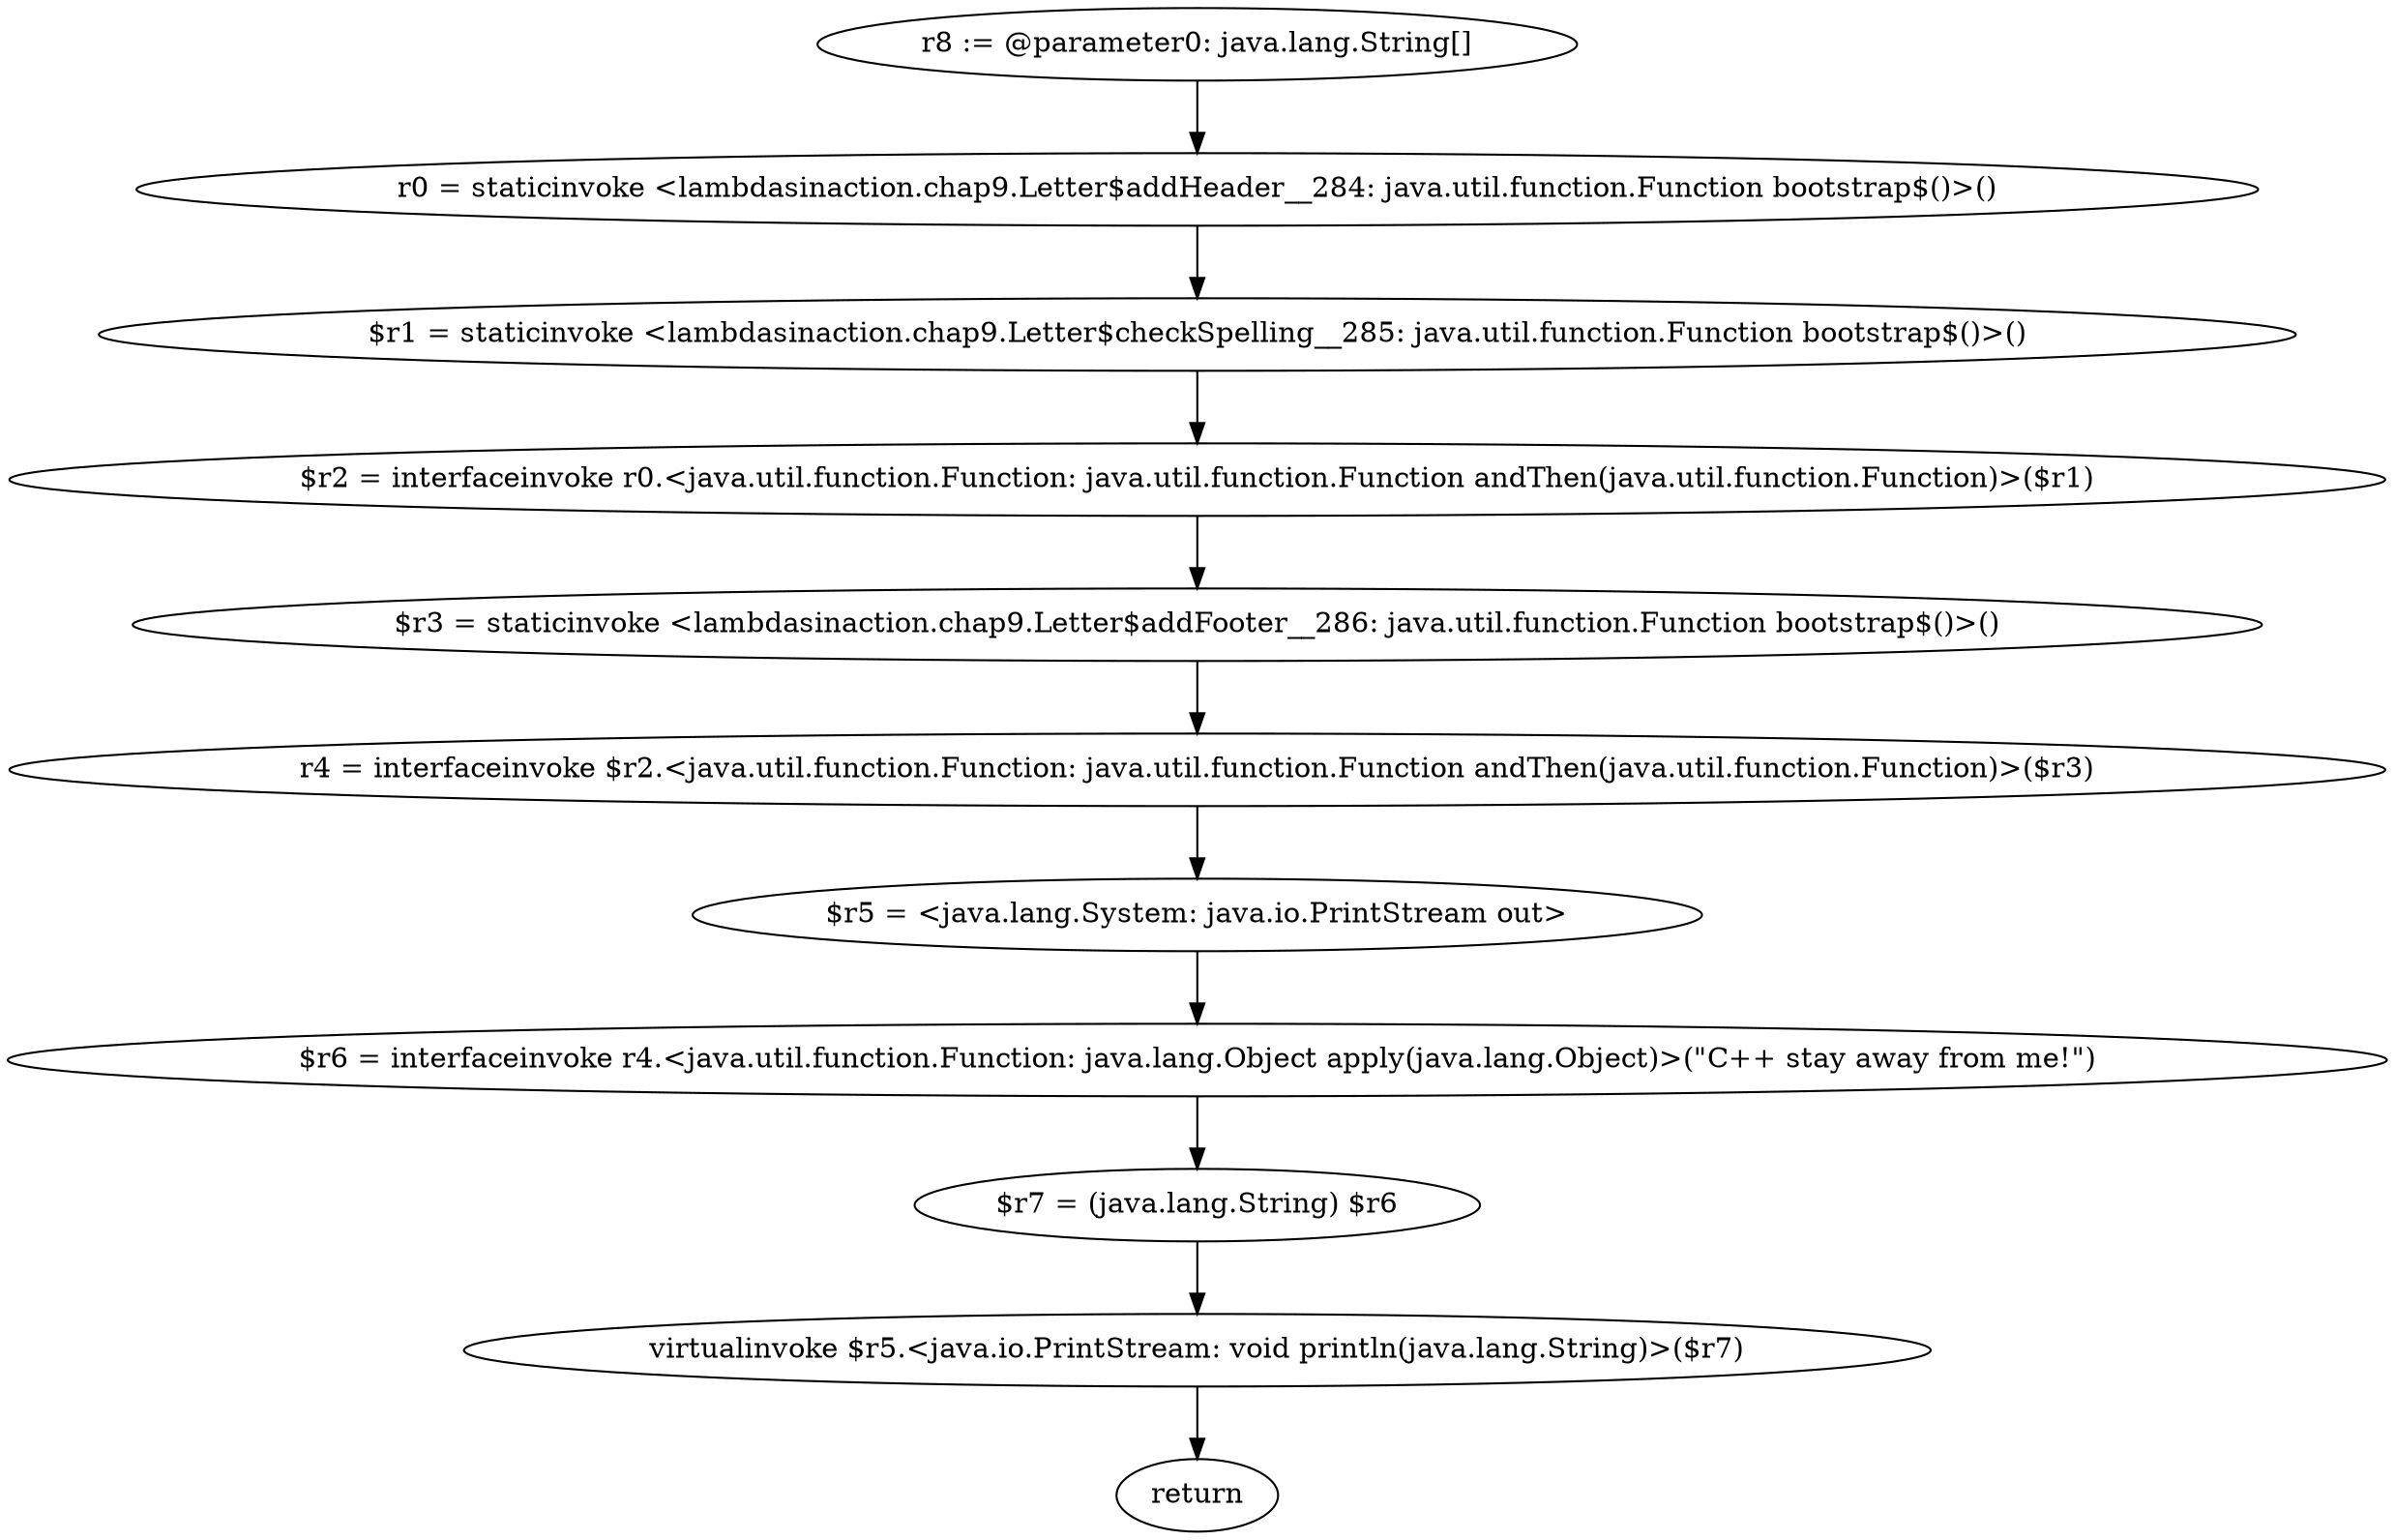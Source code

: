 digraph "unitGraph" {
    "r8 := @parameter0: java.lang.String[]"
    "r0 = staticinvoke <lambdasinaction.chap9.Letter$addHeader__284: java.util.function.Function bootstrap$()>()"
    "$r1 = staticinvoke <lambdasinaction.chap9.Letter$checkSpelling__285: java.util.function.Function bootstrap$()>()"
    "$r2 = interfaceinvoke r0.<java.util.function.Function: java.util.function.Function andThen(java.util.function.Function)>($r1)"
    "$r3 = staticinvoke <lambdasinaction.chap9.Letter$addFooter__286: java.util.function.Function bootstrap$()>()"
    "r4 = interfaceinvoke $r2.<java.util.function.Function: java.util.function.Function andThen(java.util.function.Function)>($r3)"
    "$r5 = <java.lang.System: java.io.PrintStream out>"
    "$r6 = interfaceinvoke r4.<java.util.function.Function: java.lang.Object apply(java.lang.Object)>(\"C++ stay away from me!\")"
    "$r7 = (java.lang.String) $r6"
    "virtualinvoke $r5.<java.io.PrintStream: void println(java.lang.String)>($r7)"
    "return"
    "r8 := @parameter0: java.lang.String[]"->"r0 = staticinvoke <lambdasinaction.chap9.Letter$addHeader__284: java.util.function.Function bootstrap$()>()";
    "r0 = staticinvoke <lambdasinaction.chap9.Letter$addHeader__284: java.util.function.Function bootstrap$()>()"->"$r1 = staticinvoke <lambdasinaction.chap9.Letter$checkSpelling__285: java.util.function.Function bootstrap$()>()";
    "$r1 = staticinvoke <lambdasinaction.chap9.Letter$checkSpelling__285: java.util.function.Function bootstrap$()>()"->"$r2 = interfaceinvoke r0.<java.util.function.Function: java.util.function.Function andThen(java.util.function.Function)>($r1)";
    "$r2 = interfaceinvoke r0.<java.util.function.Function: java.util.function.Function andThen(java.util.function.Function)>($r1)"->"$r3 = staticinvoke <lambdasinaction.chap9.Letter$addFooter__286: java.util.function.Function bootstrap$()>()";
    "$r3 = staticinvoke <lambdasinaction.chap9.Letter$addFooter__286: java.util.function.Function bootstrap$()>()"->"r4 = interfaceinvoke $r2.<java.util.function.Function: java.util.function.Function andThen(java.util.function.Function)>($r3)";
    "r4 = interfaceinvoke $r2.<java.util.function.Function: java.util.function.Function andThen(java.util.function.Function)>($r3)"->"$r5 = <java.lang.System: java.io.PrintStream out>";
    "$r5 = <java.lang.System: java.io.PrintStream out>"->"$r6 = interfaceinvoke r4.<java.util.function.Function: java.lang.Object apply(java.lang.Object)>(\"C++ stay away from me!\")";
    "$r6 = interfaceinvoke r4.<java.util.function.Function: java.lang.Object apply(java.lang.Object)>(\"C++ stay away from me!\")"->"$r7 = (java.lang.String) $r6";
    "$r7 = (java.lang.String) $r6"->"virtualinvoke $r5.<java.io.PrintStream: void println(java.lang.String)>($r7)";
    "virtualinvoke $r5.<java.io.PrintStream: void println(java.lang.String)>($r7)"->"return";
}
